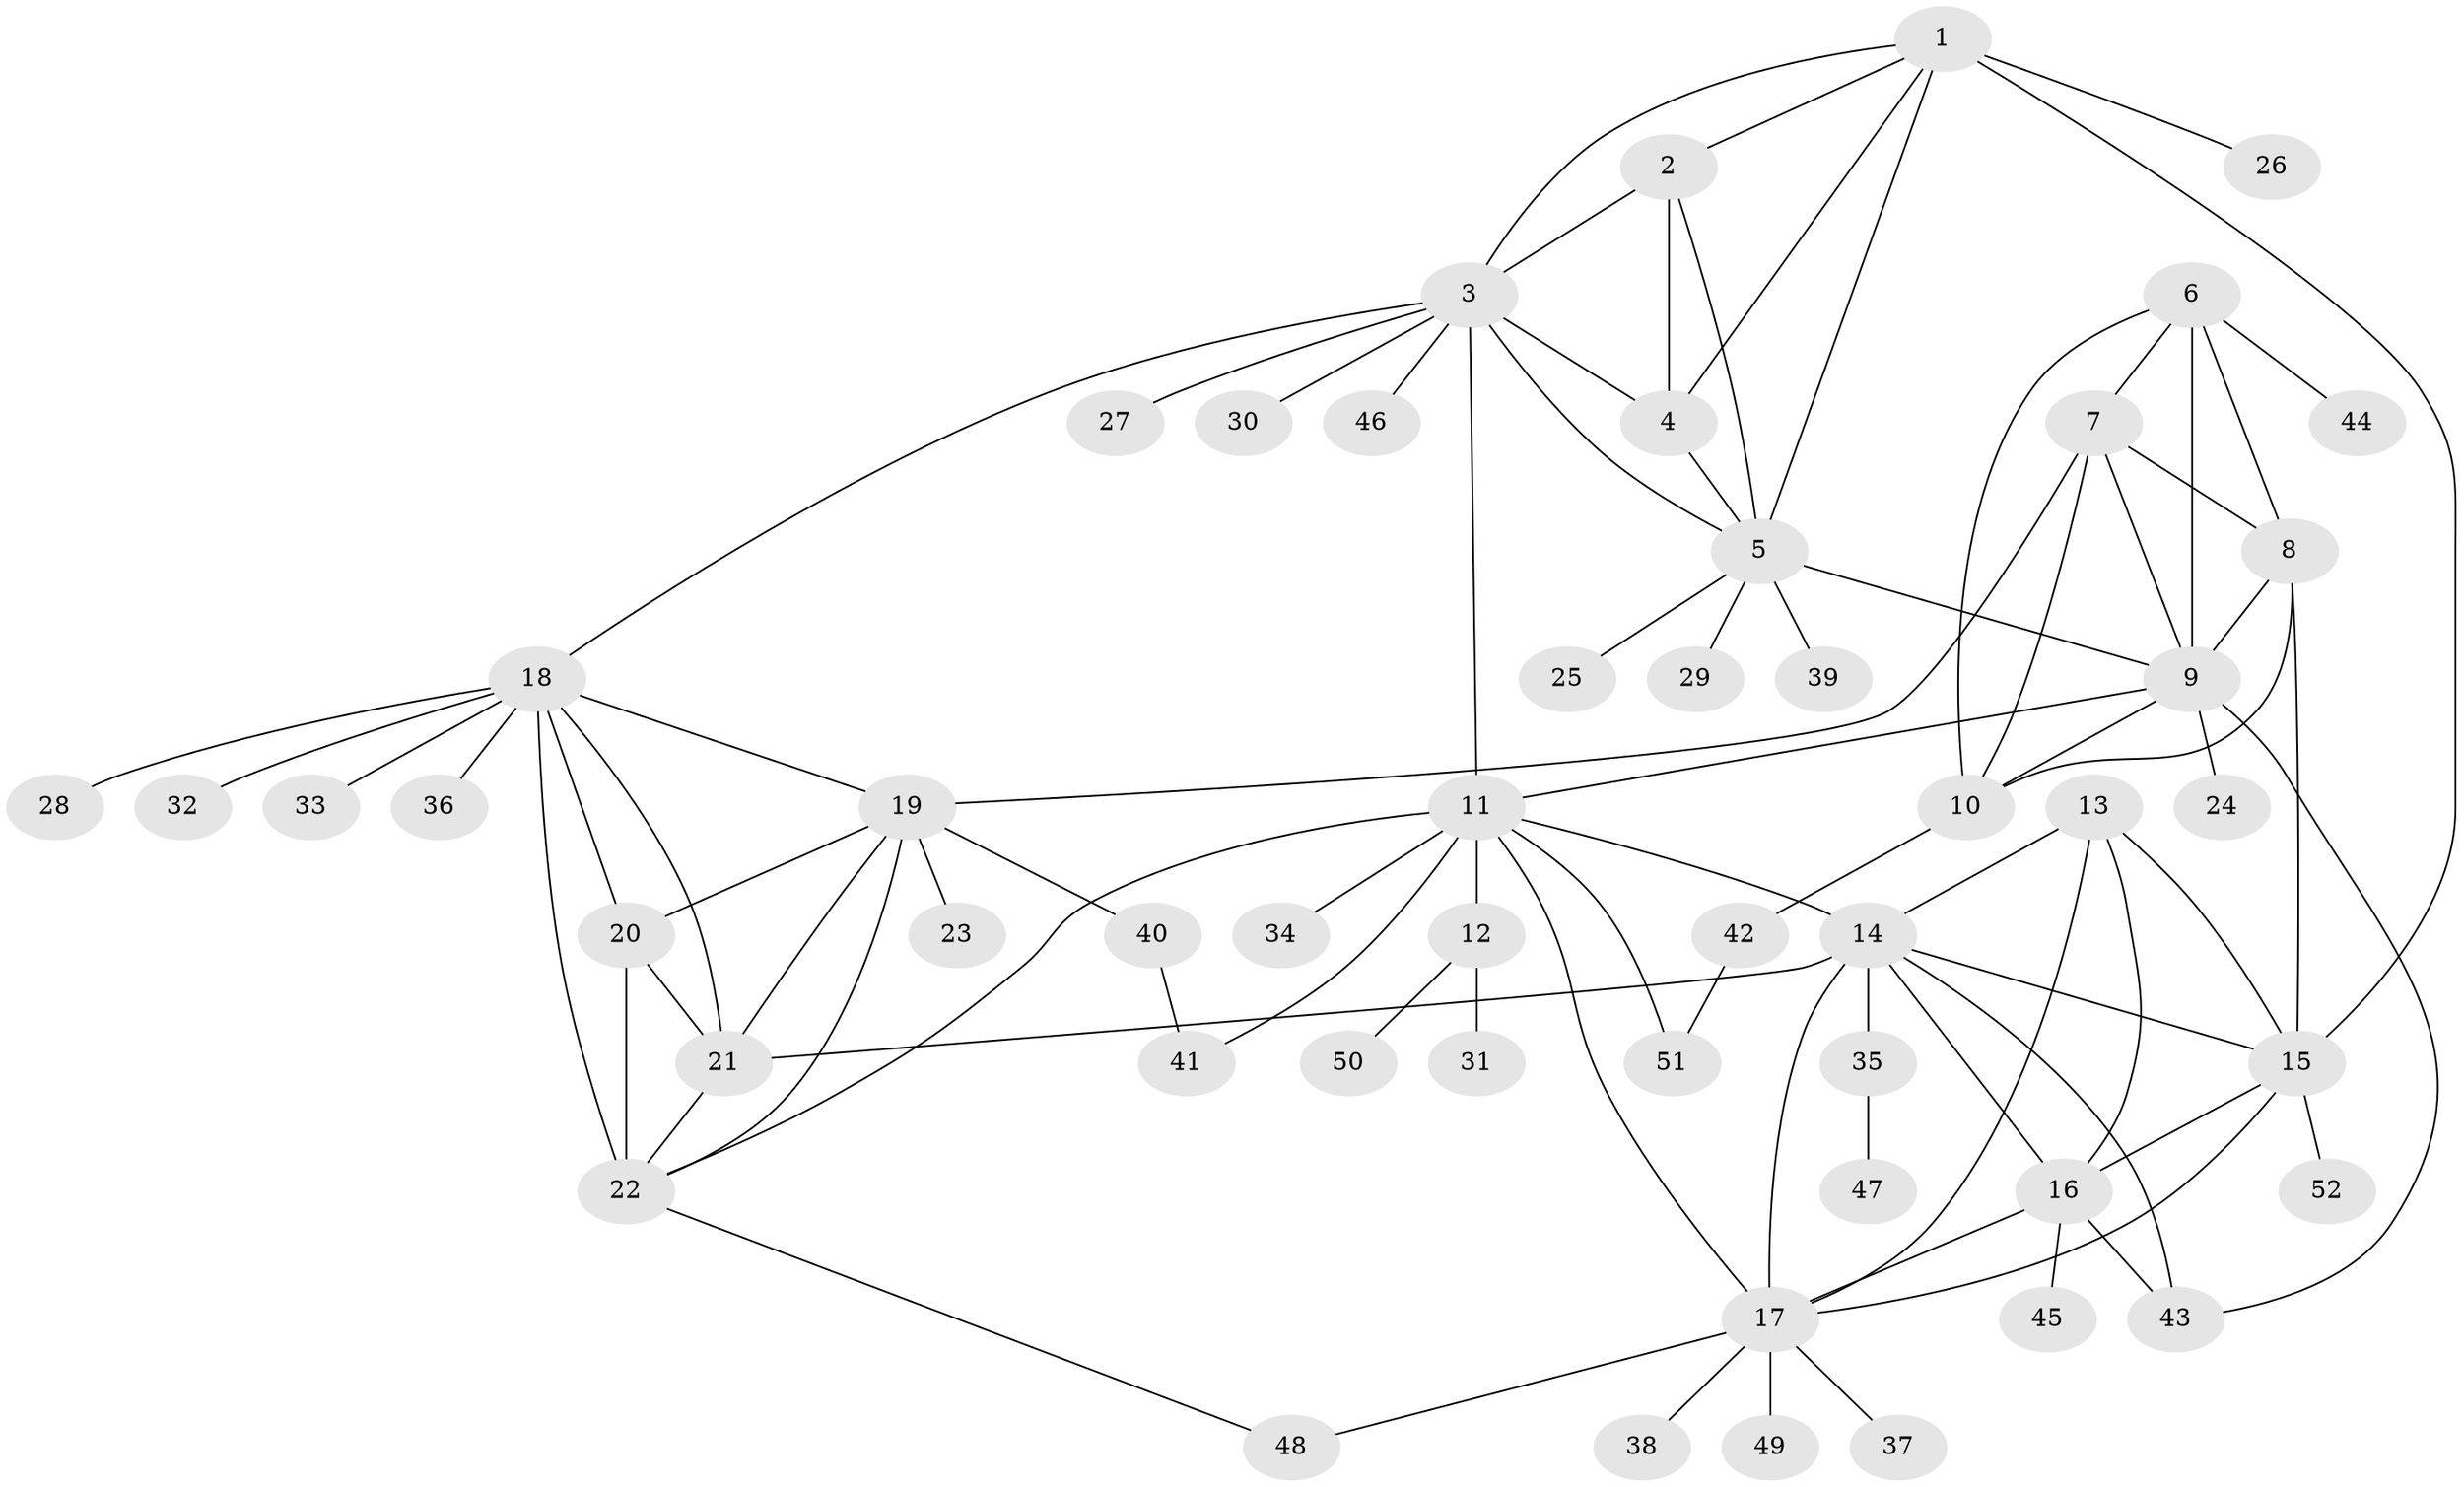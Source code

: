 // original degree distribution, {9: 0.039603960396039604, 6: 0.07920792079207921, 10: 0.0297029702970297, 4: 0.019801980198019802, 7: 0.0297029702970297, 8: 0.0297029702970297, 5: 0.009900990099009901, 13: 0.009900990099009901, 1: 0.5643564356435643, 2: 0.1485148514851485, 3: 0.039603960396039604}
// Generated by graph-tools (version 1.1) at 2025/37/03/09/25 02:37:31]
// undirected, 52 vertices, 87 edges
graph export_dot {
graph [start="1"]
  node [color=gray90,style=filled];
  1;
  2;
  3;
  4;
  5;
  6;
  7;
  8;
  9;
  10;
  11;
  12;
  13;
  14;
  15;
  16;
  17;
  18;
  19;
  20;
  21;
  22;
  23;
  24;
  25;
  26;
  27;
  28;
  29;
  30;
  31;
  32;
  33;
  34;
  35;
  36;
  37;
  38;
  39;
  40;
  41;
  42;
  43;
  44;
  45;
  46;
  47;
  48;
  49;
  50;
  51;
  52;
  1 -- 2 [weight=1.0];
  1 -- 3 [weight=1.0];
  1 -- 4 [weight=1.0];
  1 -- 5 [weight=1.0];
  1 -- 15 [weight=1.0];
  1 -- 26 [weight=3.0];
  2 -- 3 [weight=1.0];
  2 -- 4 [weight=2.0];
  2 -- 5 [weight=1.0];
  3 -- 4 [weight=1.0];
  3 -- 5 [weight=1.0];
  3 -- 11 [weight=1.0];
  3 -- 18 [weight=1.0];
  3 -- 27 [weight=1.0];
  3 -- 30 [weight=1.0];
  3 -- 46 [weight=1.0];
  4 -- 5 [weight=1.0];
  5 -- 9 [weight=1.0];
  5 -- 25 [weight=1.0];
  5 -- 29 [weight=1.0];
  5 -- 39 [weight=1.0];
  6 -- 7 [weight=1.0];
  6 -- 8 [weight=1.0];
  6 -- 9 [weight=1.0];
  6 -- 10 [weight=1.0];
  6 -- 44 [weight=1.0];
  7 -- 8 [weight=1.0];
  7 -- 9 [weight=1.0];
  7 -- 10 [weight=1.0];
  7 -- 19 [weight=1.0];
  8 -- 9 [weight=1.0];
  8 -- 10 [weight=1.0];
  8 -- 15 [weight=1.0];
  9 -- 10 [weight=1.0];
  9 -- 11 [weight=1.0];
  9 -- 24 [weight=2.0];
  9 -- 43 [weight=1.0];
  10 -- 42 [weight=2.0];
  11 -- 12 [weight=4.0];
  11 -- 14 [weight=1.0];
  11 -- 17 [weight=1.0];
  11 -- 22 [weight=1.0];
  11 -- 34 [weight=1.0];
  11 -- 41 [weight=1.0];
  11 -- 51 [weight=1.0];
  12 -- 31 [weight=1.0];
  12 -- 50 [weight=2.0];
  13 -- 14 [weight=1.0];
  13 -- 15 [weight=1.0];
  13 -- 16 [weight=1.0];
  13 -- 17 [weight=1.0];
  14 -- 15 [weight=1.0];
  14 -- 16 [weight=1.0];
  14 -- 17 [weight=5.0];
  14 -- 21 [weight=1.0];
  14 -- 35 [weight=1.0];
  14 -- 43 [weight=1.0];
  15 -- 16 [weight=1.0];
  15 -- 17 [weight=1.0];
  15 -- 52 [weight=2.0];
  16 -- 17 [weight=1.0];
  16 -- 43 [weight=1.0];
  16 -- 45 [weight=1.0];
  17 -- 37 [weight=1.0];
  17 -- 38 [weight=1.0];
  17 -- 48 [weight=1.0];
  17 -- 49 [weight=1.0];
  18 -- 19 [weight=1.0];
  18 -- 20 [weight=1.0];
  18 -- 21 [weight=1.0];
  18 -- 22 [weight=1.0];
  18 -- 28 [weight=1.0];
  18 -- 32 [weight=1.0];
  18 -- 33 [weight=1.0];
  18 -- 36 [weight=1.0];
  19 -- 20 [weight=1.0];
  19 -- 21 [weight=1.0];
  19 -- 22 [weight=1.0];
  19 -- 23 [weight=2.0];
  19 -- 40 [weight=1.0];
  20 -- 21 [weight=1.0];
  20 -- 22 [weight=4.0];
  21 -- 22 [weight=1.0];
  22 -- 48 [weight=1.0];
  35 -- 47 [weight=1.0];
  40 -- 41 [weight=1.0];
  42 -- 51 [weight=1.0];
}
